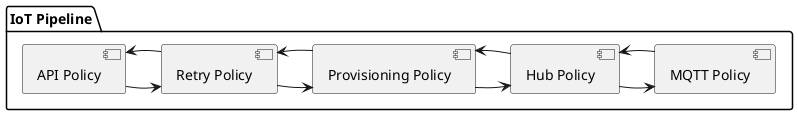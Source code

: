 @startuml

package "IoT Pipeline" {
    [API Policy] as API
    [Retry Policy] as Retry
    [Provisioning Policy] as DPS
    [Hub Policy] as Hub
    [MQTT Policy] as MQTT

    API -> Retry
    API <- Retry
    Retry -> DPS
    Retry <- DPS
    DPS -> Hub
    DPS <- Hub
    Hub -> MQTT
    Hub <- MQTT
}

@enduml
